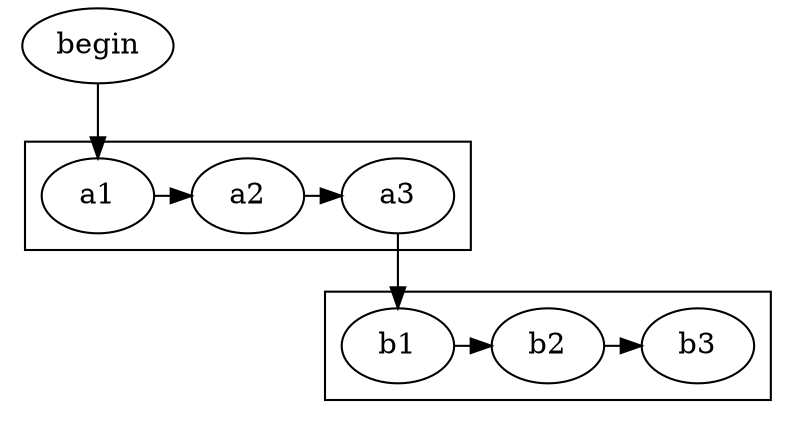digraph MyGraph {
  subgraph cluster_A {
    a1 -> a2
    a2 -> a3

    {rank=same;a1;a2;a3}
  }

  subgraph cluster_B {
    a3 -> b1
    b1 -> b2
    b2 -> b3

    {rank=same;b1;b2;b3}
  }

  begin -> a1
}
